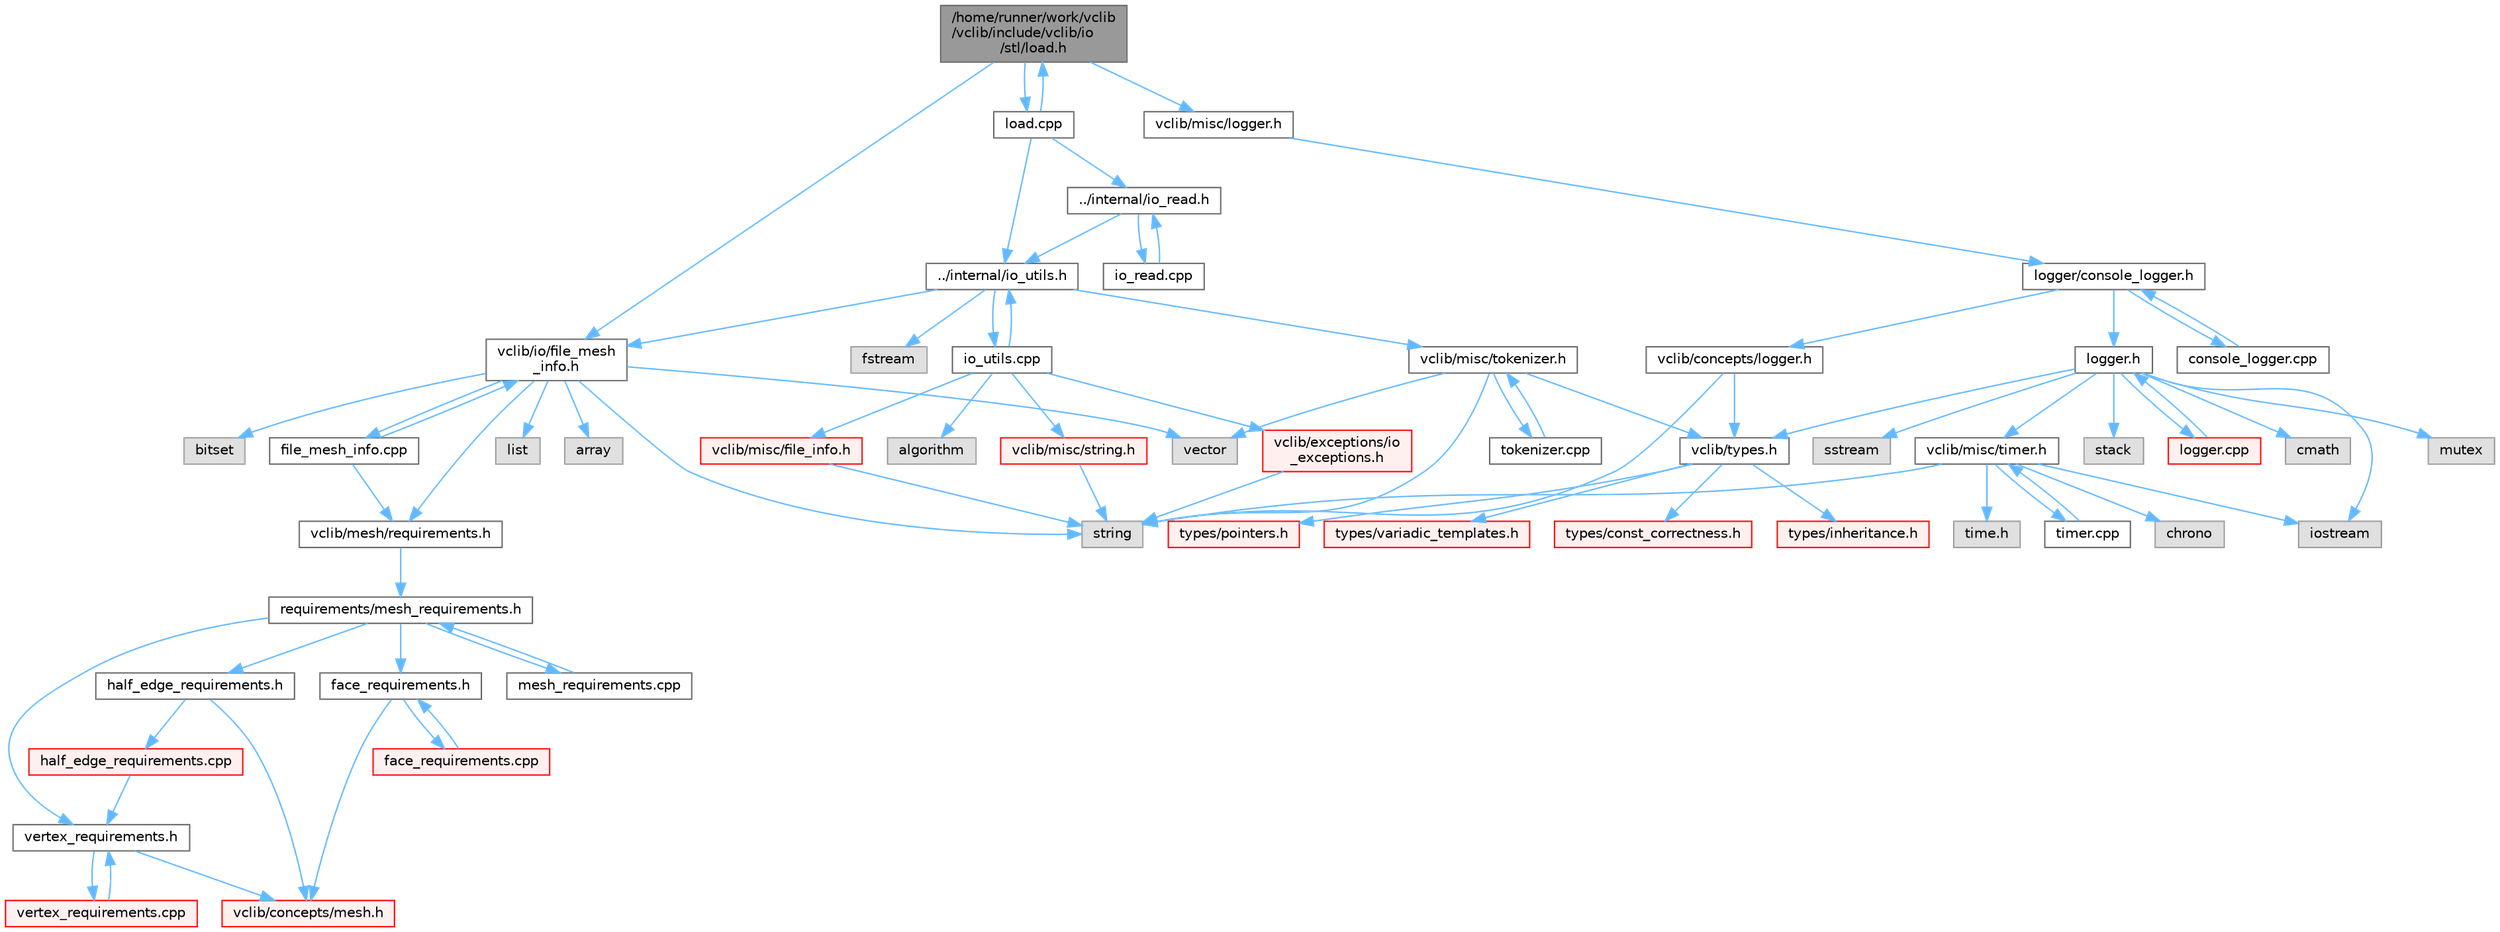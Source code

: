 digraph "/home/runner/work/vclib/vclib/include/vclib/io/stl/load.h"
{
 // LATEX_PDF_SIZE
  bgcolor="transparent";
  edge [fontname=Helvetica,fontsize=10,labelfontname=Helvetica,labelfontsize=10];
  node [fontname=Helvetica,fontsize=10,shape=box,height=0.2,width=0.4];
  Node1 [label="/home/runner/work/vclib\l/vclib/include/vclib/io\l/stl/load.h",height=0.2,width=0.4,color="gray40", fillcolor="grey60", style="filled", fontcolor="black",tooltip=" "];
  Node1 -> Node2 [color="steelblue1",style="solid"];
  Node2 [label="vclib/io/file_mesh\l_info.h",height=0.2,width=0.4,color="grey40", fillcolor="white", style="filled",URL="$file__mesh__info_8h.html",tooltip=" "];
  Node2 -> Node3 [color="steelblue1",style="solid"];
  Node3 [label="array",height=0.2,width=0.4,color="grey60", fillcolor="#E0E0E0", style="filled",tooltip=" "];
  Node2 -> Node4 [color="steelblue1",style="solid"];
  Node4 [label="list",height=0.2,width=0.4,color="grey60", fillcolor="#E0E0E0", style="filled",tooltip=" "];
  Node2 -> Node5 [color="steelblue1",style="solid"];
  Node5 [label="string",height=0.2,width=0.4,color="grey60", fillcolor="#E0E0E0", style="filled",tooltip=" "];
  Node2 -> Node6 [color="steelblue1",style="solid"];
  Node6 [label="vector",height=0.2,width=0.4,color="grey60", fillcolor="#E0E0E0", style="filled",tooltip=" "];
  Node2 -> Node7 [color="steelblue1",style="solid"];
  Node7 [label="bitset",height=0.2,width=0.4,color="grey60", fillcolor="#E0E0E0", style="filled",tooltip=" "];
  Node2 -> Node8 [color="steelblue1",style="solid"];
  Node8 [label="vclib/mesh/requirements.h",height=0.2,width=0.4,color="grey40", fillcolor="white", style="filled",URL="$requirements_8h.html",tooltip=" "];
  Node8 -> Node9 [color="steelblue1",style="solid"];
  Node9 [label="requirements/mesh_requirements.h",height=0.2,width=0.4,color="grey40", fillcolor="white", style="filled",URL="$mesh__requirements_8h.html",tooltip=" "];
  Node9 -> Node10 [color="steelblue1",style="solid"];
  Node10 [label="half_edge_requirements.h",height=0.2,width=0.4,color="grey40", fillcolor="white", style="filled",URL="$half__edge__requirements_8h.html",tooltip=" "];
  Node10 -> Node11 [color="steelblue1",style="solid"];
  Node11 [label="vclib/concepts/mesh.h",height=0.2,width=0.4,color="red", fillcolor="#FFF0F0", style="filled",URL="$concepts_2mesh_8h.html",tooltip=" "];
  Node10 -> Node75 [color="steelblue1",style="solid"];
  Node75 [label="half_edge_requirements.cpp",height=0.2,width=0.4,color="red", fillcolor="#FFF0F0", style="filled",URL="$half__edge__requirements_8cpp.html",tooltip=" "];
  Node75 -> Node76 [color="steelblue1",style="solid"];
  Node76 [label="vertex_requirements.h",height=0.2,width=0.4,color="grey40", fillcolor="white", style="filled",URL="$vertex__requirements_8h.html",tooltip=" "];
  Node76 -> Node11 [color="steelblue1",style="solid"];
  Node76 -> Node77 [color="steelblue1",style="solid"];
  Node77 [label="vertex_requirements.cpp",height=0.2,width=0.4,color="red", fillcolor="#FFF0F0", style="filled",URL="$vertex__requirements_8cpp.html",tooltip=" "];
  Node77 -> Node76 [color="steelblue1",style="solid"];
  Node9 -> Node156 [color="steelblue1",style="solid"];
  Node156 [label="face_requirements.h",height=0.2,width=0.4,color="grey40", fillcolor="white", style="filled",URL="$face__requirements_8h.html",tooltip=" "];
  Node156 -> Node11 [color="steelblue1",style="solid"];
  Node156 -> Node157 [color="steelblue1",style="solid"];
  Node157 [label="face_requirements.cpp",height=0.2,width=0.4,color="red", fillcolor="#FFF0F0", style="filled",URL="$face__requirements_8cpp.html",tooltip=" "];
  Node157 -> Node156 [color="steelblue1",style="solid"];
  Node9 -> Node76 [color="steelblue1",style="solid"];
  Node9 -> Node181 [color="steelblue1",style="solid"];
  Node181 [label="mesh_requirements.cpp",height=0.2,width=0.4,color="grey40", fillcolor="white", style="filled",URL="$mesh__requirements_8cpp.html",tooltip=" "];
  Node181 -> Node9 [color="steelblue1",style="solid"];
  Node2 -> Node182 [color="steelblue1",style="solid"];
  Node182 [label="file_mesh_info.cpp",height=0.2,width=0.4,color="grey40", fillcolor="white", style="filled",URL="$file__mesh__info_8cpp.html",tooltip=" "];
  Node182 -> Node2 [color="steelblue1",style="solid"];
  Node182 -> Node8 [color="steelblue1",style="solid"];
  Node1 -> Node183 [color="steelblue1",style="solid"];
  Node183 [label="vclib/misc/logger.h",height=0.2,width=0.4,color="grey40", fillcolor="white", style="filled",URL="$misc_2logger_8h.html",tooltip=" "];
  Node183 -> Node184 [color="steelblue1",style="solid"];
  Node184 [label="logger/console_logger.h",height=0.2,width=0.4,color="grey40", fillcolor="white", style="filled",URL="$console__logger_8h.html",tooltip=" "];
  Node184 -> Node185 [color="steelblue1",style="solid"];
  Node185 [label="logger.h",height=0.2,width=0.4,color="grey40", fillcolor="white", style="filled",URL="$misc_2logger_2logger_8h.html",tooltip=" "];
  Node185 -> Node41 [color="steelblue1",style="solid"];
  Node41 [label="cmath",height=0.2,width=0.4,color="grey60", fillcolor="#E0E0E0", style="filled",tooltip=" "];
  Node185 -> Node186 [color="steelblue1",style="solid"];
  Node186 [label="iostream",height=0.2,width=0.4,color="grey60", fillcolor="#E0E0E0", style="filled",tooltip=" "];
  Node185 -> Node187 [color="steelblue1",style="solid"];
  Node187 [label="mutex",height=0.2,width=0.4,color="grey60", fillcolor="#E0E0E0", style="filled",tooltip=" "];
  Node185 -> Node188 [color="steelblue1",style="solid"];
  Node188 [label="sstream",height=0.2,width=0.4,color="grey60", fillcolor="#E0E0E0", style="filled",tooltip=" "];
  Node185 -> Node189 [color="steelblue1",style="solid"];
  Node189 [label="stack",height=0.2,width=0.4,color="grey60", fillcolor="#E0E0E0", style="filled",tooltip=" "];
  Node185 -> Node190 [color="steelblue1",style="solid"];
  Node190 [label="vclib/misc/timer.h",height=0.2,width=0.4,color="grey40", fillcolor="white", style="filled",URL="$timer_8h.html",tooltip=" "];
  Node190 -> Node191 [color="steelblue1",style="solid"];
  Node191 [label="chrono",height=0.2,width=0.4,color="grey60", fillcolor="#E0E0E0", style="filled",tooltip=" "];
  Node190 -> Node186 [color="steelblue1",style="solid"];
  Node190 -> Node5 [color="steelblue1",style="solid"];
  Node190 -> Node192 [color="steelblue1",style="solid"];
  Node192 [label="time.h",height=0.2,width=0.4,color="grey60", fillcolor="#E0E0E0", style="filled",tooltip=" "];
  Node190 -> Node193 [color="steelblue1",style="solid"];
  Node193 [label="timer.cpp",height=0.2,width=0.4,color="grey40", fillcolor="white", style="filled",URL="$timer_8cpp.html",tooltip=" "];
  Node193 -> Node190 [color="steelblue1",style="solid"];
  Node185 -> Node15 [color="steelblue1",style="solid"];
  Node15 [label="vclib/types.h",height=0.2,width=0.4,color="grey40", fillcolor="white", style="filled",URL="$types_8h.html",tooltip=" "];
  Node15 -> Node16 [color="steelblue1",style="solid"];
  Node16 [label="types/const_correctness.h",height=0.2,width=0.4,color="red", fillcolor="#FFF0F0", style="filled",URL="$types_2const__correctness_8h.html",tooltip=" "];
  Node15 -> Node18 [color="steelblue1",style="solid"];
  Node18 [label="types/inheritance.h",height=0.2,width=0.4,color="red", fillcolor="#FFF0F0", style="filled",URL="$inheritance_8h.html",tooltip=" "];
  Node15 -> Node19 [color="steelblue1",style="solid"];
  Node19 [label="types/pointers.h",height=0.2,width=0.4,color="red", fillcolor="#FFF0F0", style="filled",URL="$types_2pointers_8h.html",tooltip=" "];
  Node15 -> Node20 [color="steelblue1",style="solid"];
  Node20 [label="types/variadic_templates.h",height=0.2,width=0.4,color="red", fillcolor="#FFF0F0", style="filled",URL="$variadic__templates_8h.html",tooltip=" "];
  Node185 -> Node194 [color="steelblue1",style="solid"];
  Node194 [label="logger.cpp",height=0.2,width=0.4,color="red", fillcolor="#FFF0F0", style="filled",URL="$logger_8cpp.html",tooltip=" "];
  Node194 -> Node185 [color="steelblue1",style="solid"];
  Node184 -> Node196 [color="steelblue1",style="solid"];
  Node196 [label="vclib/concepts/logger.h",height=0.2,width=0.4,color="grey40", fillcolor="white", style="filled",URL="$concepts_2logger_8h.html",tooltip=" "];
  Node196 -> Node5 [color="steelblue1",style="solid"];
  Node196 -> Node15 [color="steelblue1",style="solid"];
  Node184 -> Node197 [color="steelblue1",style="solid"];
  Node197 [label="console_logger.cpp",height=0.2,width=0.4,color="grey40", fillcolor="white", style="filled",URL="$console__logger_8cpp.html",tooltip=" "];
  Node197 -> Node184 [color="steelblue1",style="solid"];
  Node1 -> Node198 [color="steelblue1",style="solid"];
  Node198 [label="load.cpp",height=0.2,width=0.4,color="grey40", fillcolor="white", style="filled",URL="$stl_2load_8cpp.html",tooltip=" "];
  Node198 -> Node1 [color="steelblue1",style="solid"];
  Node198 -> Node199 [color="steelblue1",style="solid"];
  Node199 [label="../internal/io_utils.h",height=0.2,width=0.4,color="grey40", fillcolor="white", style="filled",URL="$io__utils_8h.html",tooltip=" "];
  Node199 -> Node200 [color="steelblue1",style="solid"];
  Node200 [label="fstream",height=0.2,width=0.4,color="grey60", fillcolor="#E0E0E0", style="filled",tooltip=" "];
  Node199 -> Node2 [color="steelblue1",style="solid"];
  Node199 -> Node201 [color="steelblue1",style="solid"];
  Node201 [label="vclib/misc/tokenizer.h",height=0.2,width=0.4,color="grey40", fillcolor="white", style="filled",URL="$tokenizer_8h.html",tooltip=" "];
  Node201 -> Node5 [color="steelblue1",style="solid"];
  Node201 -> Node6 [color="steelblue1",style="solid"];
  Node201 -> Node15 [color="steelblue1",style="solid"];
  Node201 -> Node202 [color="steelblue1",style="solid"];
  Node202 [label="tokenizer.cpp",height=0.2,width=0.4,color="grey40", fillcolor="white", style="filled",URL="$tokenizer_8cpp.html",tooltip=" "];
  Node202 -> Node201 [color="steelblue1",style="solid"];
  Node199 -> Node203 [color="steelblue1",style="solid"];
  Node203 [label="io_utils.cpp",height=0.2,width=0.4,color="grey40", fillcolor="white", style="filled",URL="$io__utils_8cpp.html",tooltip=" "];
  Node203 -> Node199 [color="steelblue1",style="solid"];
  Node203 -> Node96 [color="steelblue1",style="solid"];
  Node96 [label="algorithm",height=0.2,width=0.4,color="grey60", fillcolor="#E0E0E0", style="filled",tooltip=" "];
  Node203 -> Node204 [color="steelblue1",style="solid"];
  Node204 [label="vclib/exceptions/io\l_exceptions.h",height=0.2,width=0.4,color="red", fillcolor="#FFF0F0", style="filled",URL="$io__exceptions_8h.html",tooltip=" "];
  Node204 -> Node5 [color="steelblue1",style="solid"];
  Node203 -> Node205 [color="steelblue1",style="solid"];
  Node205 [label="vclib/misc/file_info.h",height=0.2,width=0.4,color="red", fillcolor="#FFF0F0", style="filled",URL="$file__info_8h.html",tooltip=" "];
  Node205 -> Node5 [color="steelblue1",style="solid"];
  Node203 -> Node208 [color="steelblue1",style="solid"];
  Node208 [label="vclib/misc/string.h",height=0.2,width=0.4,color="red", fillcolor="#FFF0F0", style="filled",URL="$string_8h.html",tooltip=" "];
  Node208 -> Node5 [color="steelblue1",style="solid"];
  Node198 -> Node211 [color="steelblue1",style="solid"];
  Node211 [label="../internal/io_read.h",height=0.2,width=0.4,color="grey40", fillcolor="white", style="filled",URL="$io__read_8h.html",tooltip=" "];
  Node211 -> Node199 [color="steelblue1",style="solid"];
  Node211 -> Node212 [color="steelblue1",style="solid"];
  Node212 [label="io_read.cpp",height=0.2,width=0.4,color="grey40", fillcolor="white", style="filled",URL="$io__read_8cpp.html",tooltip=" "];
  Node212 -> Node211 [color="steelblue1",style="solid"];
}

